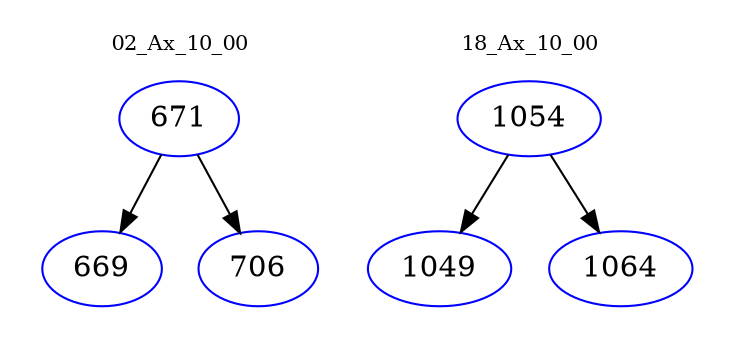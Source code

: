 digraph{
subgraph cluster_0 {
color = white
label = "02_Ax_10_00";
fontsize=10;
T0_671 [label="671", color="blue"]
T0_671 -> T0_669 [color="black"]
T0_669 [label="669", color="blue"]
T0_671 -> T0_706 [color="black"]
T0_706 [label="706", color="blue"]
}
subgraph cluster_1 {
color = white
label = "18_Ax_10_00";
fontsize=10;
T1_1054 [label="1054", color="blue"]
T1_1054 -> T1_1049 [color="black"]
T1_1049 [label="1049", color="blue"]
T1_1054 -> T1_1064 [color="black"]
T1_1064 [label="1064", color="blue"]
}
}
